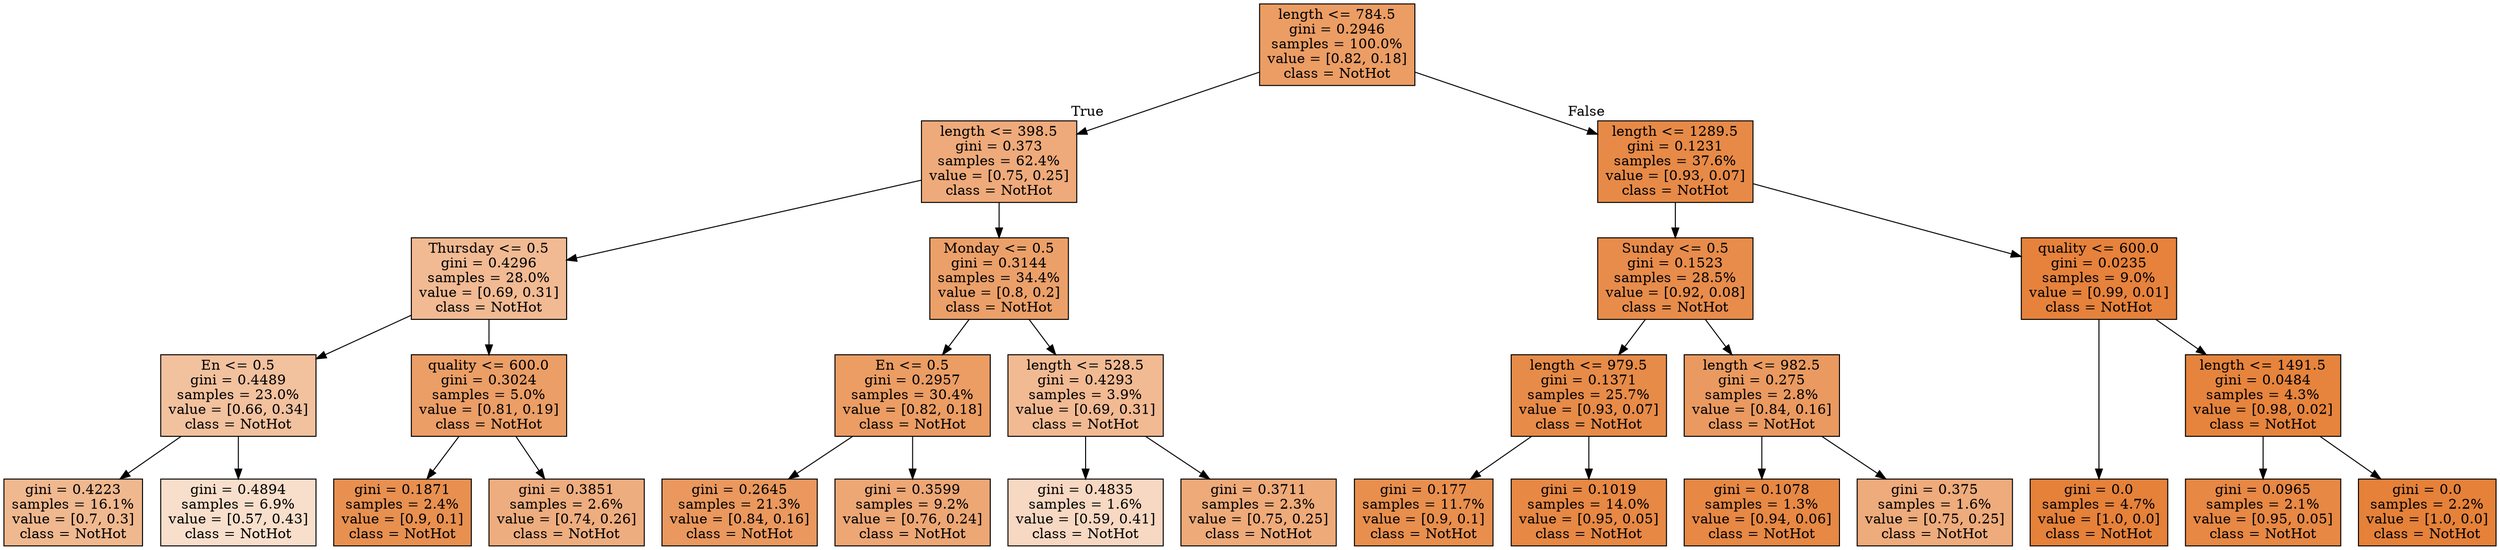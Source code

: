 digraph Tree {
node [shape=box, style="filled", color="black"] ;
graph [ranksep=equally, splines=polyline] ;
0 [label="length <= 784.5\ngini = 0.2946\nsamples = 100.0%\nvalue = [0.82, 0.18]\nclass = NotHot", fillcolor="#e58139c7"] ;
1 [label="length <= 398.5\ngini = 0.373\nsamples = 62.4%\nvalue = [0.75, 0.25]\nclass = NotHot", fillcolor="#e58139ab"] ;
0 -> 1 [labeldistance=2.5, labelangle=45, headlabel="True"] ;
2 [label="Thursday <= 0.5\ngini = 0.4296\nsamples = 28.0%\nvalue = [0.69, 0.31]\nclass = NotHot", fillcolor="#e581398b"] ;
1 -> 2 ;
3 [label="En <= 0.5\ngini = 0.4489\nsamples = 23.0%\nvalue = [0.66, 0.34]\nclass = NotHot", fillcolor="#e581397c"] ;
2 -> 3 ;
4 [label="gini = 0.4223\nsamples = 16.1%\nvalue = [0.7, 0.3]\nclass = NotHot", fillcolor="#e5813990"] ;
3 -> 4 ;
5 [label="gini = 0.4894\nsamples = 6.9%\nvalue = [0.57, 0.43]\nclass = NotHot", fillcolor="#e5813941"] ;
3 -> 5 ;
6 [label="quality <= 600.0\ngini = 0.3024\nsamples = 5.0%\nvalue = [0.81, 0.19]\nclass = NotHot", fillcolor="#e58139c5"] ;
2 -> 6 ;
7 [label="gini = 0.1871\nsamples = 2.4%\nvalue = [0.9, 0.1]\nclass = NotHot", fillcolor="#e58139e1"] ;
6 -> 7 ;
8 [label="gini = 0.3851\nsamples = 2.6%\nvalue = [0.74, 0.26]\nclass = NotHot", fillcolor="#e58139a5"] ;
6 -> 8 ;
9 [label="Monday <= 0.5\ngini = 0.3144\nsamples = 34.4%\nvalue = [0.8, 0.2]\nclass = NotHot", fillcolor="#e58139c1"] ;
1 -> 9 ;
10 [label="En <= 0.5\ngini = 0.2957\nsamples = 30.4%\nvalue = [0.82, 0.18]\nclass = NotHot", fillcolor="#e58139c7"] ;
9 -> 10 ;
11 [label="gini = 0.2645\nsamples = 21.3%\nvalue = [0.84, 0.16]\nclass = NotHot", fillcolor="#e58139d0"] ;
10 -> 11 ;
12 [label="gini = 0.3599\nsamples = 9.2%\nvalue = [0.76, 0.24]\nclass = NotHot", fillcolor="#e58139b1"] ;
10 -> 12 ;
13 [label="length <= 528.5\ngini = 0.4293\nsamples = 3.9%\nvalue = [0.69, 0.31]\nclass = NotHot", fillcolor="#e581398b"] ;
9 -> 13 ;
14 [label="gini = 0.4835\nsamples = 1.6%\nvalue = [0.59, 0.41]\nclass = NotHot", fillcolor="#e581394e"] ;
13 -> 14 ;
15 [label="gini = 0.3711\nsamples = 2.3%\nvalue = [0.75, 0.25]\nclass = NotHot", fillcolor="#e58139ac"] ;
13 -> 15 ;
16 [label="length <= 1289.5\ngini = 0.1231\nsamples = 37.6%\nvalue = [0.93, 0.07]\nclass = NotHot", fillcolor="#e58139ed"] ;
0 -> 16 [labeldistance=2.5, labelangle=-45, headlabel="False"] ;
17 [label="Sunday <= 0.5\ngini = 0.1523\nsamples = 28.5%\nvalue = [0.92, 0.08]\nclass = NotHot", fillcolor="#e58139e8"] ;
16 -> 17 ;
18 [label="length <= 979.5\ngini = 0.1371\nsamples = 25.7%\nvalue = [0.93, 0.07]\nclass = NotHot", fillcolor="#e58139eb"] ;
17 -> 18 ;
19 [label="gini = 0.177\nsamples = 11.7%\nvalue = [0.9, 0.1]\nclass = NotHot", fillcolor="#e58139e3"] ;
18 -> 19 ;
20 [label="gini = 0.1019\nsamples = 14.0%\nvalue = [0.95, 0.05]\nclass = NotHot", fillcolor="#e58139f0"] ;
18 -> 20 ;
21 [label="length <= 982.5\ngini = 0.275\nsamples = 2.8%\nvalue = [0.84, 0.16]\nclass = NotHot", fillcolor="#e58139cd"] ;
17 -> 21 ;
22 [label="gini = 0.1078\nsamples = 1.3%\nvalue = [0.94, 0.06]\nclass = NotHot", fillcolor="#e58139f0"] ;
21 -> 22 ;
23 [label="gini = 0.375\nsamples = 1.6%\nvalue = [0.75, 0.25]\nclass = NotHot", fillcolor="#e58139aa"] ;
21 -> 23 ;
24 [label="quality <= 600.0\ngini = 0.0235\nsamples = 9.0%\nvalue = [0.99, 0.01]\nclass = NotHot", fillcolor="#e58139fc"] ;
16 -> 24 ;
25 [label="gini = 0.0\nsamples = 4.7%\nvalue = [1.0, 0.0]\nclass = NotHot", fillcolor="#e58139ff"] ;
24 -> 25 ;
26 [label="length <= 1491.5\ngini = 0.0484\nsamples = 4.3%\nvalue = [0.98, 0.02]\nclass = NotHot", fillcolor="#e58139f9"] ;
24 -> 26 ;
27 [label="gini = 0.0965\nsamples = 2.1%\nvalue = [0.95, 0.05]\nclass = NotHot", fillcolor="#e58139f1"] ;
26 -> 27 ;
28 [label="gini = 0.0\nsamples = 2.2%\nvalue = [1.0, 0.0]\nclass = NotHot", fillcolor="#e58139ff"] ;
26 -> 28 ;
{rank=same ; 0} ;
{rank=same ; 1; 16} ;
{rank=same ; 2; 9; 17; 24} ;
{rank=same ; 3; 6; 10; 13; 18; 21; 26} ;
{rank=same ; 4; 5; 7; 8; 11; 12; 14; 15; 19; 20; 22; 23; 25; 27; 28} ;
}